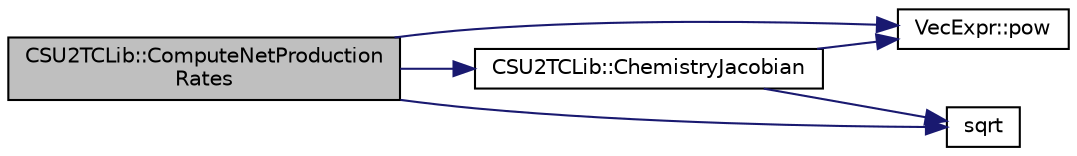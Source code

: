 digraph "CSU2TCLib::ComputeNetProductionRates"
{
 // LATEX_PDF_SIZE
  edge [fontname="Helvetica",fontsize="10",labelfontname="Helvetica",labelfontsize="10"];
  node [fontname="Helvetica",fontsize="10",shape=record];
  rankdir="LR";
  Node1 [label="CSU2TCLib::ComputeNetProduction\lRates",height=0.2,width=0.4,color="black", fillcolor="grey75", style="filled", fontcolor="black",tooltip="Compute species net production rates."];
  Node1 -> Node2 [color="midnightblue",fontsize="10",style="solid",fontname="Helvetica"];
  Node2 [label="CSU2TCLib::ChemistryJacobian",height=0.2,width=0.4,color="black", fillcolor="white", style="filled",URL="$classCSU2TCLib.html#a7b0a81999ffca3f69080e3a578d0b402",tooltip="Compute chemical source term jacobian."];
  Node2 -> Node3 [color="midnightblue",fontsize="10",style="solid",fontname="Helvetica"];
  Node3 [label="VecExpr::pow",height=0.2,width=0.4,color="black", fillcolor="white", style="filled",URL="$group__VecExpr.html#ga7fb255e1f2a1773d3cc6ff7bee1aadd2",tooltip=" "];
  Node2 -> Node4 [color="midnightblue",fontsize="10",style="solid",fontname="Helvetica"];
  Node4 [label="sqrt",height=0.2,width=0.4,color="black", fillcolor="white", style="filled",URL="$group__SIMD.html#ga54a1925ab40fb4249ea255072520de35",tooltip=" "];
  Node1 -> Node3 [color="midnightblue",fontsize="10",style="solid",fontname="Helvetica"];
  Node1 -> Node4 [color="midnightblue",fontsize="10",style="solid",fontname="Helvetica"];
}
